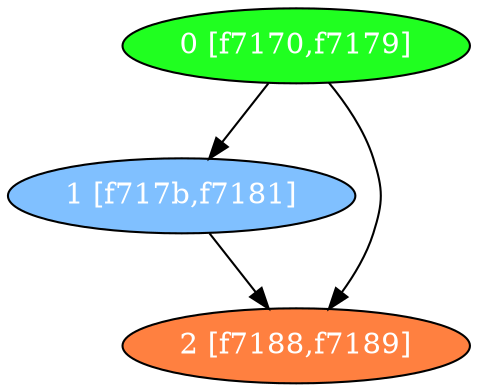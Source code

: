 diGraph libnss3{
	libnss3_0  [style=filled fillcolor="#20FF20" fontcolor="#ffffff" shape=oval label="0 [f7170,f7179]"]
	libnss3_1  [style=filled fillcolor="#80C0FF" fontcolor="#ffffff" shape=oval label="1 [f717b,f7181]"]
	libnss3_2  [style=filled fillcolor="#FF8040" fontcolor="#ffffff" shape=oval label="2 [f7188,f7189]"]

	libnss3_0 -> libnss3_1
	libnss3_0 -> libnss3_2
	libnss3_1 -> libnss3_2
}